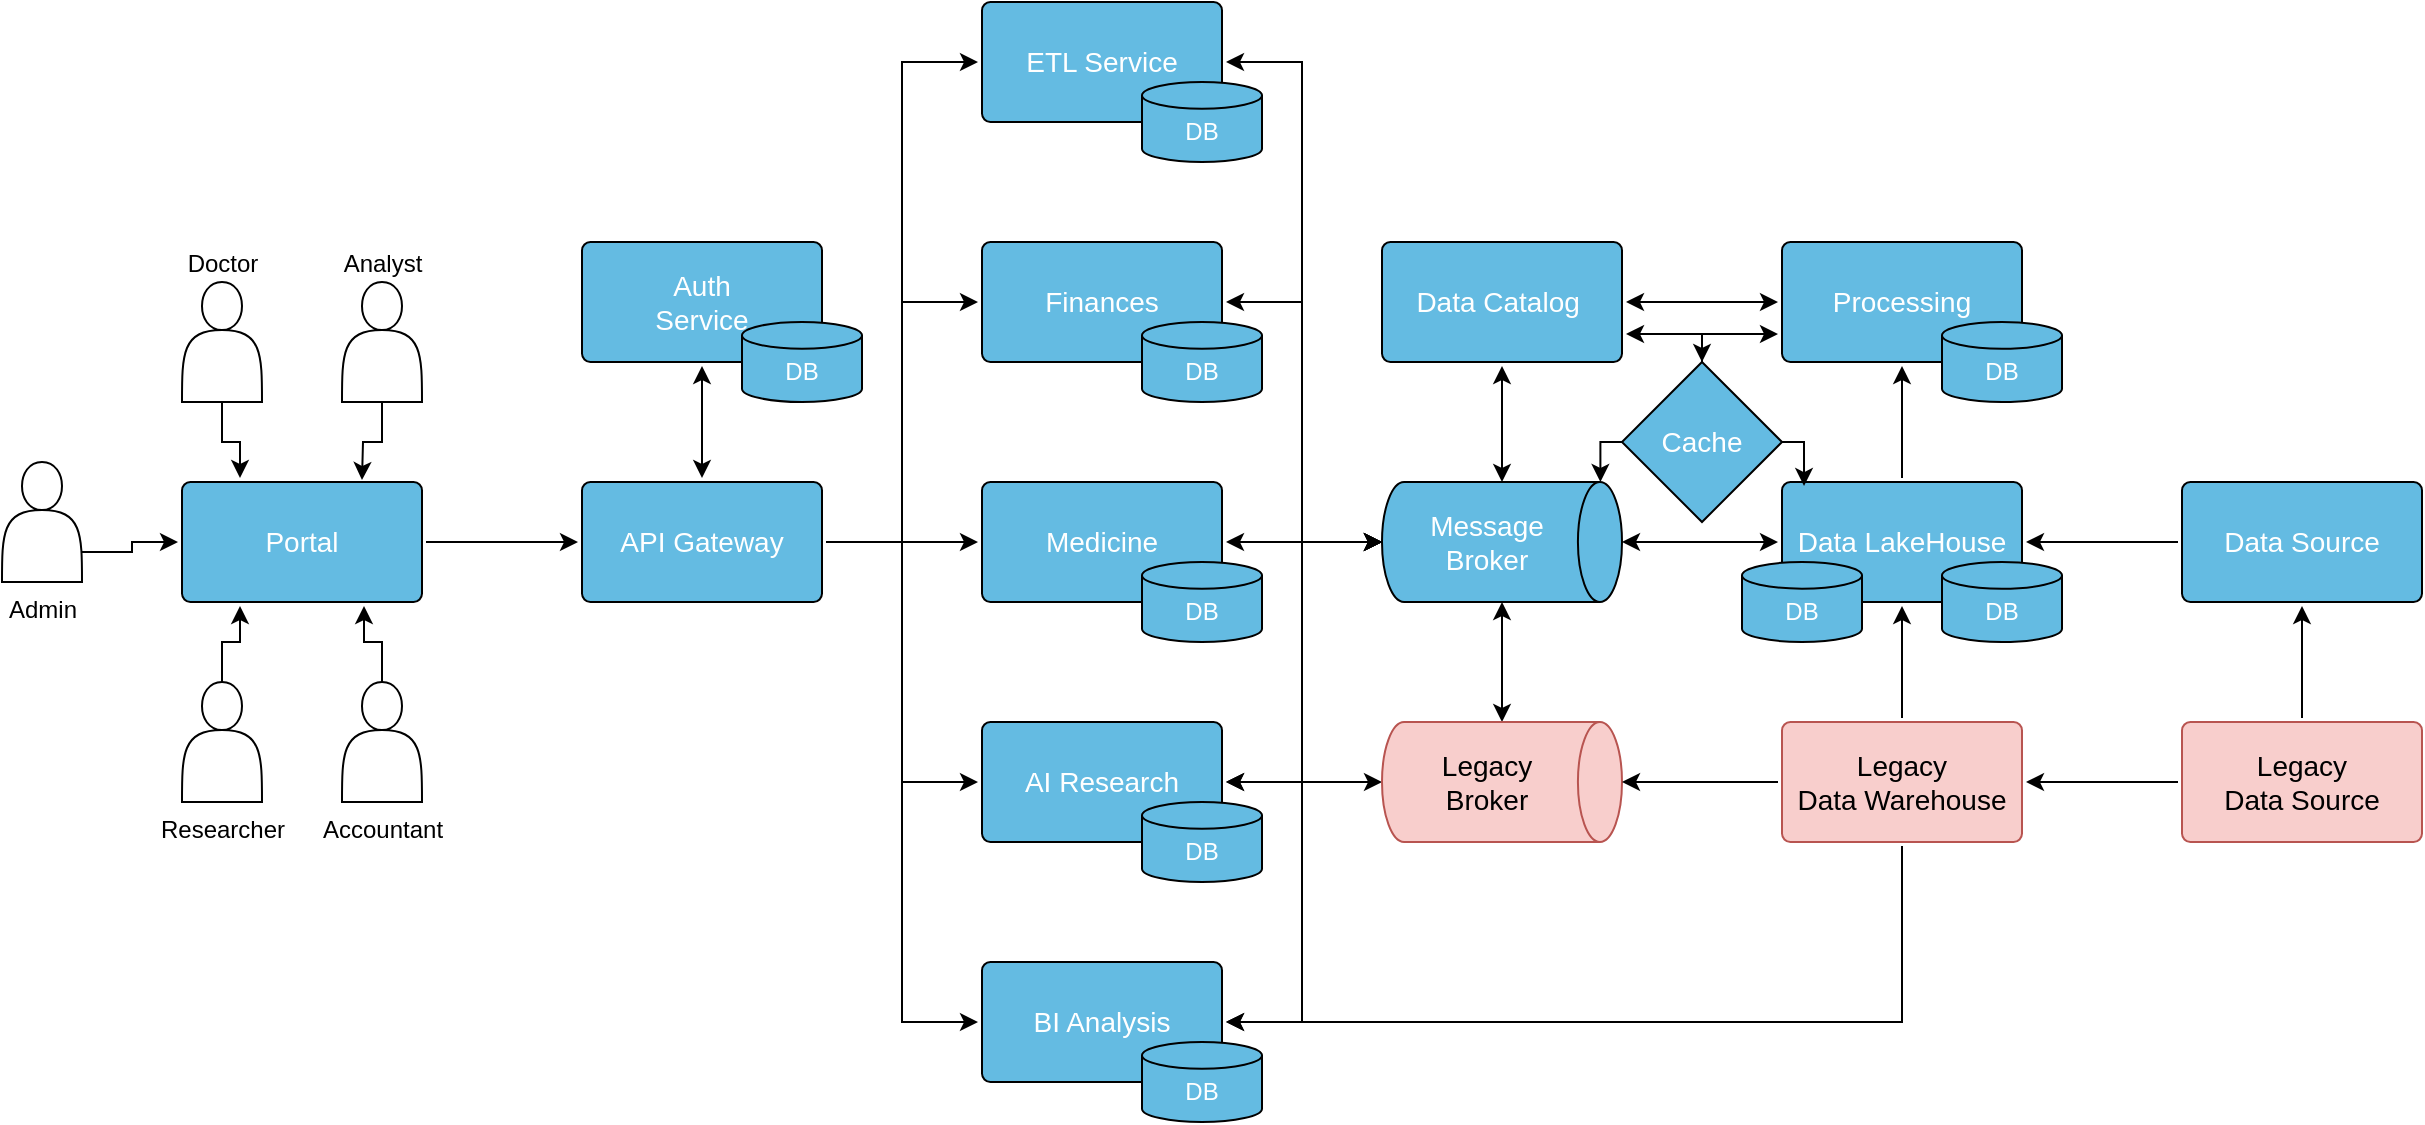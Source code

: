 <mxfile version="27.0.9">
  <diagram id="07fea595-8f29-1299-0266-81d95cde20df" name="Page-1">
    <mxGraphModel dx="2753" dy="943" grid="1" gridSize="10" guides="1" tooltips="1" connect="1" arrows="1" fold="1" page="1" pageScale="1" pageWidth="1169" pageHeight="827" background="#ffffff" math="0" shadow="0">
      <root>
        <mxCell id="0" />
        <mxCell id="1" parent="0" />
        <mxCell id="l2B3auFoWpBK34OkvPuB-30" style="edgeStyle=orthogonalEdgeStyle;rounded=0;orthogonalLoop=1;jettySize=auto;html=1;" edge="1" parent="1" source="l2B3auFoWpBK34OkvPuB-1" target="l2B3auFoWpBK34OkvPuB-5">
          <mxGeometry relative="1" as="geometry" />
        </mxCell>
        <mxCell id="l2B3auFoWpBK34OkvPuB-1" value="Data LakeHouse" style="rounded=1;whiteSpace=wrap;html=1;shadow=0;labelBackgroundColor=none;strokeColor=default;strokeWidth=1;fillColor=#64bbe2;fontFamily=Helvetica;fontSize=14;fontColor=#FFFFFF;align=center;spacing=5;arcSize=7;perimeterSpacing=2;" vertex="1" parent="1">
          <mxGeometry x="-40" y="660" width="120" height="60" as="geometry" />
        </mxCell>
        <mxCell id="l2B3auFoWpBK34OkvPuB-26" style="edgeStyle=orthogonalEdgeStyle;rounded=0;orthogonalLoop=1;jettySize=auto;html=1;" edge="1" parent="1" source="l2B3auFoWpBK34OkvPuB-2" target="l2B3auFoWpBK34OkvPuB-1">
          <mxGeometry relative="1" as="geometry" />
        </mxCell>
        <mxCell id="l2B3auFoWpBK34OkvPuB-2" value="Data Source" style="rounded=1;whiteSpace=wrap;html=1;shadow=0;labelBackgroundColor=none;strokeColor=default;strokeWidth=1;fillColor=#64bbe2;fontFamily=Helvetica;fontSize=14;fontColor=#FFFFFF;align=center;spacing=5;arcSize=7;perimeterSpacing=2;" vertex="1" parent="1">
          <mxGeometry x="160" y="660" width="120" height="60" as="geometry" />
        </mxCell>
        <mxCell id="l2B3auFoWpBK34OkvPuB-35" style="edgeStyle=orthogonalEdgeStyle;rounded=0;orthogonalLoop=1;jettySize=auto;html=1;startArrow=classic;startFill=1;" edge="1" parent="1" source="l2B3auFoWpBK34OkvPuB-3" target="l2B3auFoWpBK34OkvPuB-5">
          <mxGeometry relative="1" as="geometry" />
        </mxCell>
        <mxCell id="l2B3auFoWpBK34OkvPuB-3" value="Data Catalog&amp;nbsp;" style="rounded=1;whiteSpace=wrap;html=1;shadow=0;labelBackgroundColor=none;strokeColor=default;strokeWidth=1;fillColor=#64bbe2;fontFamily=Helvetica;fontSize=14;fontColor=#FFFFFF;align=center;spacing=5;arcSize=7;perimeterSpacing=2;" vertex="1" parent="1">
          <mxGeometry x="-240" y="540" width="120" height="60" as="geometry" />
        </mxCell>
        <mxCell id="l2B3auFoWpBK34OkvPuB-49" style="edgeStyle=orthogonalEdgeStyle;rounded=0;orthogonalLoop=1;jettySize=auto;html=1;entryX=0.5;entryY=1;entryDx=0;entryDy=0;" edge="1" parent="1" source="l2B3auFoWpBK34OkvPuB-4" target="l2B3auFoWpBK34OkvPuB-1">
          <mxGeometry relative="1" as="geometry" />
        </mxCell>
        <mxCell id="l2B3auFoWpBK34OkvPuB-83" style="edgeStyle=orthogonalEdgeStyle;rounded=0;orthogonalLoop=1;jettySize=auto;html=1;entryX=1;entryY=0.5;entryDx=0;entryDy=0;" edge="1" parent="1" source="l2B3auFoWpBK34OkvPuB-4" target="l2B3auFoWpBK34OkvPuB-13">
          <mxGeometry relative="1" as="geometry">
            <Array as="points">
              <mxPoint x="20" y="930" />
            </Array>
          </mxGeometry>
        </mxCell>
        <mxCell id="l2B3auFoWpBK34OkvPuB-4" value="Legacy&lt;div&gt;Data Warehouse&lt;/div&gt;" style="rounded=1;whiteSpace=wrap;html=1;shadow=0;labelBackgroundColor=none;strokeColor=#b85450;strokeWidth=1;fillColor=#f8cecc;fontFamily=Helvetica;fontSize=14;align=center;spacing=5;arcSize=7;perimeterSpacing=2;fontColor=light-dark(#000000,#EDEDED);" vertex="1" parent="1">
          <mxGeometry x="-40" y="780" width="120" height="60" as="geometry" />
        </mxCell>
        <mxCell id="l2B3auFoWpBK34OkvPuB-5" value="Processing" style="rounded=1;whiteSpace=wrap;html=1;shadow=0;labelBackgroundColor=none;strokeColor=default;strokeWidth=1;fillColor=#64bbe2;fontFamily=Helvetica;fontSize=14;fontColor=#FFFFFF;align=center;spacing=5;arcSize=7;perimeterSpacing=2;" vertex="1" parent="1">
          <mxGeometry x="-40" y="540" width="120" height="60" as="geometry" />
        </mxCell>
        <mxCell id="l2B3auFoWpBK34OkvPuB-8" value="Medicine" style="rounded=1;whiteSpace=wrap;html=1;shadow=0;labelBackgroundColor=none;strokeColor=default;strokeWidth=1;fillColor=#64bbe2;fontFamily=Helvetica;fontSize=14;fontColor=#FFFFFF;align=center;spacing=5;arcSize=7;perimeterSpacing=2;" vertex="1" parent="1">
          <mxGeometry x="-440" y="660" width="120" height="60" as="geometry" />
        </mxCell>
        <mxCell id="l2B3auFoWpBK34OkvPuB-52" style="edgeStyle=orthogonalEdgeStyle;rounded=0;orthogonalLoop=1;jettySize=auto;html=1;entryX=0;entryY=0.5;entryDx=0;entryDy=0;" edge="1" parent="1" source="l2B3auFoWpBK34OkvPuB-9" target="l2B3auFoWpBK34OkvPuB-8">
          <mxGeometry relative="1" as="geometry" />
        </mxCell>
        <mxCell id="l2B3auFoWpBK34OkvPuB-53" style="edgeStyle=orthogonalEdgeStyle;rounded=0;orthogonalLoop=1;jettySize=auto;html=1;entryX=0;entryY=0.5;entryDx=0;entryDy=0;" edge="1" parent="1" source="l2B3auFoWpBK34OkvPuB-9" target="l2B3auFoWpBK34OkvPuB-15">
          <mxGeometry relative="1" as="geometry">
            <Array as="points">
              <mxPoint x="-480" y="690" />
              <mxPoint x="-480" y="570" />
            </Array>
          </mxGeometry>
        </mxCell>
        <mxCell id="l2B3auFoWpBK34OkvPuB-54" style="edgeStyle=orthogonalEdgeStyle;rounded=0;orthogonalLoop=1;jettySize=auto;html=1;entryX=0;entryY=0.5;entryDx=0;entryDy=0;" edge="1" parent="1" source="l2B3auFoWpBK34OkvPuB-9" target="l2B3auFoWpBK34OkvPuB-16">
          <mxGeometry relative="1" as="geometry">
            <Array as="points">
              <mxPoint x="-480" y="690" />
              <mxPoint x="-480" y="450" />
            </Array>
          </mxGeometry>
        </mxCell>
        <mxCell id="l2B3auFoWpBK34OkvPuB-55" style="edgeStyle=orthogonalEdgeStyle;rounded=0;orthogonalLoop=1;jettySize=auto;html=1;entryX=0;entryY=0.5;entryDx=0;entryDy=0;" edge="1" parent="1" source="l2B3auFoWpBK34OkvPuB-9" target="l2B3auFoWpBK34OkvPuB-14">
          <mxGeometry relative="1" as="geometry">
            <Array as="points">
              <mxPoint x="-480" y="690" />
              <mxPoint x="-480" y="810" />
            </Array>
          </mxGeometry>
        </mxCell>
        <mxCell id="l2B3auFoWpBK34OkvPuB-56" style="edgeStyle=orthogonalEdgeStyle;rounded=0;orthogonalLoop=1;jettySize=auto;html=1;entryX=0;entryY=0.5;entryDx=0;entryDy=0;" edge="1" parent="1" source="l2B3auFoWpBK34OkvPuB-9" target="l2B3auFoWpBK34OkvPuB-13">
          <mxGeometry relative="1" as="geometry">
            <Array as="points">
              <mxPoint x="-480" y="690" />
              <mxPoint x="-480" y="930" />
            </Array>
          </mxGeometry>
        </mxCell>
        <mxCell id="l2B3auFoWpBK34OkvPuB-58" style="edgeStyle=orthogonalEdgeStyle;rounded=0;orthogonalLoop=1;jettySize=auto;html=1;entryX=0.5;entryY=1;entryDx=0;entryDy=0;startArrow=classic;startFill=1;" edge="1" parent="1" source="l2B3auFoWpBK34OkvPuB-9" target="l2B3auFoWpBK34OkvPuB-57">
          <mxGeometry relative="1" as="geometry" />
        </mxCell>
        <mxCell id="l2B3auFoWpBK34OkvPuB-9" value="API Gateway" style="rounded=1;whiteSpace=wrap;html=1;shadow=0;labelBackgroundColor=none;strokeColor=default;strokeWidth=1;fillColor=#64bbe2;fontFamily=Helvetica;fontSize=14;fontColor=#FFFFFF;align=center;spacing=5;arcSize=7;perimeterSpacing=2;" vertex="1" parent="1">
          <mxGeometry x="-640" y="660" width="120" height="60" as="geometry" />
        </mxCell>
        <mxCell id="l2B3auFoWpBK34OkvPuB-51" style="edgeStyle=orthogonalEdgeStyle;rounded=0;orthogonalLoop=1;jettySize=auto;html=1;" edge="1" parent="1" source="l2B3auFoWpBK34OkvPuB-10" target="l2B3auFoWpBK34OkvPuB-9">
          <mxGeometry relative="1" as="geometry" />
        </mxCell>
        <mxCell id="l2B3auFoWpBK34OkvPuB-10" value="Portal" style="rounded=1;whiteSpace=wrap;html=1;shadow=0;labelBackgroundColor=none;strokeColor=default;strokeWidth=1;fillColor=#64bbe2;fontFamily=Helvetica;fontSize=14;fontColor=#FFFFFF;align=center;spacing=5;arcSize=7;perimeterSpacing=2;" vertex="1" parent="1">
          <mxGeometry x="-840" y="660" width="120" height="60" as="geometry" />
        </mxCell>
        <mxCell id="l2B3auFoWpBK34OkvPuB-28" style="edgeStyle=orthogonalEdgeStyle;rounded=0;orthogonalLoop=1;jettySize=auto;html=1;" edge="1" parent="1" source="l2B3auFoWpBK34OkvPuB-12" target="l2B3auFoWpBK34OkvPuB-4">
          <mxGeometry relative="1" as="geometry" />
        </mxCell>
        <mxCell id="l2B3auFoWpBK34OkvPuB-29" style="edgeStyle=orthogonalEdgeStyle;rounded=0;orthogonalLoop=1;jettySize=auto;html=1;" edge="1" parent="1" source="l2B3auFoWpBK34OkvPuB-12" target="l2B3auFoWpBK34OkvPuB-2">
          <mxGeometry relative="1" as="geometry" />
        </mxCell>
        <mxCell id="l2B3auFoWpBK34OkvPuB-12" value="Legacy&lt;div&gt;Data Source&lt;/div&gt;" style="rounded=1;whiteSpace=wrap;html=1;shadow=0;labelBackgroundColor=none;strokeColor=#b85450;strokeWidth=1;fillColor=#f8cecc;fontFamily=Helvetica;fontSize=14;align=center;spacing=5;arcSize=7;perimeterSpacing=2;" vertex="1" parent="1">
          <mxGeometry x="160" y="780" width="120" height="60" as="geometry" />
        </mxCell>
        <mxCell id="l2B3auFoWpBK34OkvPuB-13" value="BI Analysis" style="rounded=1;whiteSpace=wrap;html=1;shadow=0;labelBackgroundColor=none;strokeColor=default;strokeWidth=1;fillColor=#64bbe2;fontFamily=Helvetica;fontSize=14;fontColor=#FFFFFF;align=center;spacing=5;arcSize=7;perimeterSpacing=2;" vertex="1" parent="1">
          <mxGeometry x="-440" y="900" width="120" height="60" as="geometry" />
        </mxCell>
        <mxCell id="l2B3auFoWpBK34OkvPuB-14" value="AI Research" style="rounded=1;whiteSpace=wrap;html=1;shadow=0;labelBackgroundColor=none;strokeColor=default;strokeWidth=1;fillColor=#64bbe2;fontFamily=Helvetica;fontSize=14;fontColor=#FFFFFF;align=center;spacing=5;arcSize=7;perimeterSpacing=2;" vertex="1" parent="1">
          <mxGeometry x="-440" y="780" width="120" height="60" as="geometry" />
        </mxCell>
        <mxCell id="l2B3auFoWpBK34OkvPuB-15" value="Finances" style="rounded=1;whiteSpace=wrap;html=1;shadow=0;labelBackgroundColor=none;strokeColor=default;strokeWidth=1;fillColor=#64bbe2;fontFamily=Helvetica;fontSize=14;fontColor=#FFFFFF;align=center;spacing=5;arcSize=7;perimeterSpacing=2;" vertex="1" parent="1">
          <mxGeometry x="-440" y="540" width="120" height="60" as="geometry" />
        </mxCell>
        <mxCell id="l2B3auFoWpBK34OkvPuB-16" value="ETL Service" style="rounded=1;whiteSpace=wrap;html=1;shadow=0;labelBackgroundColor=none;strokeColor=default;strokeWidth=1;fillColor=#64bbe2;fontFamily=Helvetica;fontSize=14;fontColor=#FFFFFF;align=center;spacing=5;arcSize=7;perimeterSpacing=2;" vertex="1" parent="1">
          <mxGeometry x="-440" y="420" width="120" height="60" as="geometry" />
        </mxCell>
        <mxCell id="l2B3auFoWpBK34OkvPuB-31" style="edgeStyle=orthogonalEdgeStyle;rounded=0;orthogonalLoop=1;jettySize=auto;html=1;startArrow=classic;startFill=1;" edge="1" parent="1" source="l2B3auFoWpBK34OkvPuB-17" target="l2B3auFoWpBK34OkvPuB-3">
          <mxGeometry relative="1" as="geometry" />
        </mxCell>
        <mxCell id="l2B3auFoWpBK34OkvPuB-32" style="edgeStyle=orthogonalEdgeStyle;rounded=0;orthogonalLoop=1;jettySize=auto;html=1;startArrow=classic;startFill=1;" edge="1" parent="1" source="l2B3auFoWpBK34OkvPuB-17" target="l2B3auFoWpBK34OkvPuB-1">
          <mxGeometry relative="1" as="geometry" />
        </mxCell>
        <mxCell id="l2B3auFoWpBK34OkvPuB-42" style="edgeStyle=orthogonalEdgeStyle;rounded=0;orthogonalLoop=1;jettySize=auto;html=1;startArrow=classic;startFill=1;" edge="1" parent="1" source="l2B3auFoWpBK34OkvPuB-17" target="l2B3auFoWpBK34OkvPuB-8">
          <mxGeometry relative="1" as="geometry" />
        </mxCell>
        <mxCell id="l2B3auFoWpBK34OkvPuB-17" value="&lt;font color=&quot;#ffffff&quot;&gt;&lt;span style=&quot;font-size: 14px;&quot;&gt;Message&lt;/span&gt;&lt;/font&gt;&lt;div&gt;&lt;font color=&quot;#ffffff&quot;&gt;&lt;span style=&quot;font-size: 14px;&quot;&gt;Broker&lt;/span&gt;&lt;/font&gt;&lt;/div&gt;" style="strokeWidth=1;html=1;shape=mxgraph.flowchart.direct_data;whiteSpace=wrap;fillColor=light-dark(#64bbe2, #ededed);spacingRight=15;" vertex="1" parent="1">
          <mxGeometry x="-240" y="660" width="120" height="60" as="geometry" />
        </mxCell>
        <mxCell id="l2B3auFoWpBK34OkvPuB-41" style="edgeStyle=orthogonalEdgeStyle;rounded=0;orthogonalLoop=1;jettySize=auto;html=1;startArrow=classic;startFill=1;" edge="1" parent="1" source="l2B3auFoWpBK34OkvPuB-18" target="l2B3auFoWpBK34OkvPuB-17">
          <mxGeometry relative="1" as="geometry" />
        </mxCell>
        <mxCell id="l2B3auFoWpBK34OkvPuB-48" style="edgeStyle=orthogonalEdgeStyle;rounded=0;orthogonalLoop=1;jettySize=auto;html=1;entryX=1;entryY=0.5;entryDx=0;entryDy=0;startArrow=classic;startFill=1;" edge="1" parent="1" source="l2B3auFoWpBK34OkvPuB-18" target="l2B3auFoWpBK34OkvPuB-14">
          <mxGeometry relative="1" as="geometry" />
        </mxCell>
        <mxCell id="l2B3auFoWpBK34OkvPuB-18" value="&lt;font&gt;&lt;span style=&quot;font-size: 14px;&quot;&gt;Legacy&lt;/span&gt;&lt;/font&gt;&lt;div&gt;&lt;font&gt;&lt;span style=&quot;font-size: 14px;&quot;&gt;Broker&lt;/span&gt;&lt;/font&gt;&lt;/div&gt;" style="strokeWidth=1;html=1;shape=mxgraph.flowchart.direct_data;whiteSpace=wrap;fillColor=#f8cecc;spacingRight=15;strokeColor=#b85450;fontColor=#000000;" vertex="1" parent="1">
          <mxGeometry x="-240" y="780" width="120" height="60" as="geometry" />
        </mxCell>
        <mxCell id="l2B3auFoWpBK34OkvPuB-19" value="&lt;font style=&quot;color: rgb(255, 255, 255);&quot;&gt;DB&lt;/font&gt;" style="strokeWidth=1;html=1;shape=mxgraph.flowchart.database;whiteSpace=wrap;fillColor=light-dark(#64bbe2, #ededed);spacingBottom=-10;" vertex="1" parent="1">
          <mxGeometry x="40" y="580" width="60" height="40" as="geometry" />
        </mxCell>
        <mxCell id="l2B3auFoWpBK34OkvPuB-20" value="&lt;font style=&quot;color: rgb(255, 255, 255);&quot;&gt;DB&lt;/font&gt;" style="strokeWidth=1;html=1;shape=mxgraph.flowchart.database;whiteSpace=wrap;fillColor=light-dark(#64bbe2, #ededed);spacingBottom=-10;" vertex="1" parent="1">
          <mxGeometry x="-360" y="940" width="60" height="40" as="geometry" />
        </mxCell>
        <mxCell id="l2B3auFoWpBK34OkvPuB-21" value="&lt;font style=&quot;color: rgb(255, 255, 255);&quot;&gt;DB&lt;/font&gt;" style="strokeWidth=1;html=1;shape=mxgraph.flowchart.database;whiteSpace=wrap;fillColor=light-dark(#64bbe2, #ededed);spacingBottom=-10;" vertex="1" parent="1">
          <mxGeometry x="-360" y="820" width="60" height="40" as="geometry" />
        </mxCell>
        <mxCell id="l2B3auFoWpBK34OkvPuB-22" value="&lt;font style=&quot;color: rgb(255, 255, 255);&quot;&gt;DB&lt;/font&gt;" style="strokeWidth=1;html=1;shape=mxgraph.flowchart.database;whiteSpace=wrap;fillColor=light-dark(#64bbe2, #ededed);spacingBottom=-10;" vertex="1" parent="1">
          <mxGeometry x="-360" y="700" width="60" height="40" as="geometry" />
        </mxCell>
        <mxCell id="l2B3auFoWpBK34OkvPuB-23" value="&lt;font style=&quot;color: rgb(255, 255, 255);&quot;&gt;DB&lt;/font&gt;" style="strokeWidth=1;html=1;shape=mxgraph.flowchart.database;whiteSpace=wrap;fillColor=light-dark(#64bbe2, #ededed);spacingBottom=-10;" vertex="1" parent="1">
          <mxGeometry x="-360" y="580" width="60" height="40" as="geometry" />
        </mxCell>
        <mxCell id="l2B3auFoWpBK34OkvPuB-24" value="&lt;font style=&quot;color: rgb(255, 255, 255);&quot;&gt;DB&lt;/font&gt;" style="strokeWidth=1;html=1;shape=mxgraph.flowchart.database;whiteSpace=wrap;fillColor=light-dark(#64bbe2, #ededed);spacingBottom=-10;" vertex="1" parent="1">
          <mxGeometry x="-360" y="460" width="60" height="40" as="geometry" />
        </mxCell>
        <mxCell id="l2B3auFoWpBK34OkvPuB-34" style="edgeStyle=orthogonalEdgeStyle;rounded=0;orthogonalLoop=1;jettySize=auto;html=1;exitX=1;exitY=0.5;exitDx=0;exitDy=0;exitPerimeter=0;entryX=0.105;entryY=0.063;entryDx=0;entryDy=0;entryPerimeter=0;" edge="1" parent="1" source="l2B3auFoWpBK34OkvPuB-25" target="l2B3auFoWpBK34OkvPuB-1">
          <mxGeometry relative="1" as="geometry" />
        </mxCell>
        <mxCell id="l2B3auFoWpBK34OkvPuB-36" style="edgeStyle=orthogonalEdgeStyle;rounded=0;orthogonalLoop=1;jettySize=auto;html=1;exitX=0.5;exitY=0;exitDx=0;exitDy=0;exitPerimeter=0;entryX=0;entryY=0.75;entryDx=0;entryDy=0;startArrow=classic;startFill=1;" edge="1" parent="1" source="l2B3auFoWpBK34OkvPuB-25" target="l2B3auFoWpBK34OkvPuB-5">
          <mxGeometry relative="1" as="geometry">
            <Array as="points">
              <mxPoint x="-80" y="586" />
            </Array>
          </mxGeometry>
        </mxCell>
        <mxCell id="l2B3auFoWpBK34OkvPuB-37" style="edgeStyle=orthogonalEdgeStyle;rounded=0;orthogonalLoop=1;jettySize=auto;html=1;exitX=0.5;exitY=0;exitDx=0;exitDy=0;exitPerimeter=0;entryX=1;entryY=0.75;entryDx=0;entryDy=0;" edge="1" parent="1" source="l2B3auFoWpBK34OkvPuB-25" target="l2B3auFoWpBK34OkvPuB-3">
          <mxGeometry relative="1" as="geometry">
            <Array as="points">
              <mxPoint x="-80" y="586" />
            </Array>
          </mxGeometry>
        </mxCell>
        <mxCell id="l2B3auFoWpBK34OkvPuB-25" value="&lt;div style=&quot;color: rgb(255, 255, 255); font-size: 14px;&quot;&gt;Cache&lt;/div&gt;" style="strokeWidth=1;html=1;shape=mxgraph.flowchart.decision;whiteSpace=wrap;fillColor=light-dark(#64bbe2, #ededed);" vertex="1" parent="1">
          <mxGeometry x="-120" y="600" width="80" height="80" as="geometry" />
        </mxCell>
        <mxCell id="l2B3auFoWpBK34OkvPuB-33" style="edgeStyle=orthogonalEdgeStyle;rounded=0;orthogonalLoop=1;jettySize=auto;html=1;entryX=0.91;entryY=0;entryDx=0;entryDy=0;entryPerimeter=0;exitX=0;exitY=0.5;exitDx=0;exitDy=0;exitPerimeter=0;" edge="1" parent="1" source="l2B3auFoWpBK34OkvPuB-25" target="l2B3auFoWpBK34OkvPuB-17">
          <mxGeometry relative="1" as="geometry" />
        </mxCell>
        <mxCell id="l2B3auFoWpBK34OkvPuB-40" style="edgeStyle=orthogonalEdgeStyle;rounded=0;orthogonalLoop=1;jettySize=auto;html=1;entryX=1;entryY=0.5;entryDx=0;entryDy=0;entryPerimeter=0;" edge="1" parent="1" source="l2B3auFoWpBK34OkvPuB-4" target="l2B3auFoWpBK34OkvPuB-18">
          <mxGeometry relative="1" as="geometry" />
        </mxCell>
        <mxCell id="l2B3auFoWpBK34OkvPuB-44" style="edgeStyle=orthogonalEdgeStyle;rounded=0;orthogonalLoop=1;jettySize=auto;html=1;entryX=0;entryY=0.5;entryDx=0;entryDy=0;entryPerimeter=0;startArrow=classic;startFill=1;" edge="1" parent="1" source="l2B3auFoWpBK34OkvPuB-15" target="l2B3auFoWpBK34OkvPuB-17">
          <mxGeometry relative="1" as="geometry" />
        </mxCell>
        <mxCell id="l2B3auFoWpBK34OkvPuB-45" style="edgeStyle=orthogonalEdgeStyle;rounded=0;orthogonalLoop=1;jettySize=auto;html=1;entryX=0;entryY=0.5;entryDx=0;entryDy=0;entryPerimeter=0;startArrow=classic;startFill=1;" edge="1" parent="1" source="l2B3auFoWpBK34OkvPuB-16" target="l2B3auFoWpBK34OkvPuB-17">
          <mxGeometry relative="1" as="geometry" />
        </mxCell>
        <mxCell id="l2B3auFoWpBK34OkvPuB-46" style="edgeStyle=orthogonalEdgeStyle;rounded=0;orthogonalLoop=1;jettySize=auto;html=1;entryX=0;entryY=0.5;entryDx=0;entryDy=0;entryPerimeter=0;startArrow=classic;startFill=1;" edge="1" parent="1" source="l2B3auFoWpBK34OkvPuB-14" target="l2B3auFoWpBK34OkvPuB-17">
          <mxGeometry relative="1" as="geometry" />
        </mxCell>
        <mxCell id="l2B3auFoWpBK34OkvPuB-47" style="edgeStyle=orthogonalEdgeStyle;rounded=0;orthogonalLoop=1;jettySize=auto;html=1;entryX=0;entryY=0.5;entryDx=0;entryDy=0;entryPerimeter=0;startArrow=classic;startFill=1;" edge="1" parent="1" source="l2B3auFoWpBK34OkvPuB-13" target="l2B3auFoWpBK34OkvPuB-17">
          <mxGeometry relative="1" as="geometry" />
        </mxCell>
        <mxCell id="l2B3auFoWpBK34OkvPuB-57" value="Auth&lt;div&gt;Service&lt;/div&gt;" style="rounded=1;whiteSpace=wrap;html=1;shadow=0;labelBackgroundColor=none;strokeColor=default;strokeWidth=1;fillColor=#64bbe2;fontFamily=Helvetica;fontSize=14;fontColor=#FFFFFF;align=center;spacing=5;arcSize=7;perimeterSpacing=2;" vertex="1" parent="1">
          <mxGeometry x="-640" y="540" width="120" height="60" as="geometry" />
        </mxCell>
        <mxCell id="l2B3auFoWpBK34OkvPuB-59" value="&lt;font style=&quot;color: rgb(255, 255, 255);&quot;&gt;DB&lt;/font&gt;" style="strokeWidth=1;html=1;shape=mxgraph.flowchart.database;whiteSpace=wrap;fillColor=light-dark(#64bbe2, #ededed);spacingBottom=-10;" vertex="1" parent="1">
          <mxGeometry x="-560" y="580" width="60" height="40" as="geometry" />
        </mxCell>
        <mxCell id="l2B3auFoWpBK34OkvPuB-60" value="&lt;font style=&quot;color: rgb(255, 255, 255);&quot;&gt;DB&lt;/font&gt;" style="strokeWidth=1;html=1;shape=mxgraph.flowchart.database;whiteSpace=wrap;fillColor=light-dark(#64bbe2, #ededed);spacingBottom=-10;" vertex="1" parent="1">
          <mxGeometry x="40" y="700" width="60" height="40" as="geometry" />
        </mxCell>
        <mxCell id="l2B3auFoWpBK34OkvPuB-61" value="&lt;font style=&quot;color: rgb(255, 255, 255);&quot;&gt;DB&lt;/font&gt;" style="strokeWidth=1;html=1;shape=mxgraph.flowchart.database;whiteSpace=wrap;fillColor=light-dark(#64bbe2, #ededed);spacingBottom=-10;" vertex="1" parent="1">
          <mxGeometry x="-60" y="700" width="60" height="40" as="geometry" />
        </mxCell>
        <mxCell id="l2B3auFoWpBK34OkvPuB-69" style="edgeStyle=orthogonalEdgeStyle;rounded=0;orthogonalLoop=1;jettySize=auto;html=1;entryX=0.75;entryY=1;entryDx=0;entryDy=0;" edge="1" parent="1" source="l2B3auFoWpBK34OkvPuB-62" target="l2B3auFoWpBK34OkvPuB-10">
          <mxGeometry relative="1" as="geometry" />
        </mxCell>
        <mxCell id="l2B3auFoWpBK34OkvPuB-62" value="Accountant" style="shape=actor;html=1;labelPosition=center;verticalLabelPosition=bottom;align=center;verticalAlign=top;" vertex="1" parent="1">
          <mxGeometry x="-760" y="760" width="40" height="60" as="geometry" />
        </mxCell>
        <mxCell id="l2B3auFoWpBK34OkvPuB-70" style="edgeStyle=orthogonalEdgeStyle;rounded=0;orthogonalLoop=1;jettySize=auto;html=1;entryX=0.25;entryY=1;entryDx=0;entryDy=0;" edge="1" parent="1" source="l2B3auFoWpBK34OkvPuB-63" target="l2B3auFoWpBK34OkvPuB-10">
          <mxGeometry relative="1" as="geometry" />
        </mxCell>
        <mxCell id="l2B3auFoWpBK34OkvPuB-63" value="Researcher" style="shape=actor;html=1;labelPosition=center;verticalLabelPosition=bottom;align=center;verticalAlign=top;" vertex="1" parent="1">
          <mxGeometry x="-840" y="760" width="40" height="60" as="geometry" />
        </mxCell>
        <mxCell id="l2B3auFoWpBK34OkvPuB-64" value="Doctor" style="shape=actor;html=1;labelPosition=center;verticalLabelPosition=top;align=center;verticalAlign=bottom;" vertex="1" parent="1">
          <mxGeometry x="-840" y="560" width="40" height="60" as="geometry" />
        </mxCell>
        <mxCell id="l2B3auFoWpBK34OkvPuB-65" value="Analyst" style="shape=actor;html=1;labelPosition=center;verticalLabelPosition=top;align=center;verticalAlign=bottom;" vertex="1" parent="1">
          <mxGeometry x="-760" y="560" width="40" height="60" as="geometry" />
        </mxCell>
        <mxCell id="l2B3auFoWpBK34OkvPuB-72" style="edgeStyle=orthogonalEdgeStyle;rounded=0;orthogonalLoop=1;jettySize=auto;html=1;exitX=1;exitY=0.75;exitDx=0;exitDy=0;entryX=0;entryY=0.5;entryDx=0;entryDy=0;" edge="1" parent="1" source="l2B3auFoWpBK34OkvPuB-66" target="l2B3auFoWpBK34OkvPuB-10">
          <mxGeometry relative="1" as="geometry" />
        </mxCell>
        <mxCell id="l2B3auFoWpBK34OkvPuB-66" value="Admin" style="shape=actor;html=1;labelPosition=center;verticalLabelPosition=bottom;align=center;verticalAlign=top;" vertex="1" parent="1">
          <mxGeometry x="-930" y="650" width="40" height="60" as="geometry" />
        </mxCell>
        <mxCell id="l2B3auFoWpBK34OkvPuB-67" style="edgeStyle=orthogonalEdgeStyle;rounded=0;orthogonalLoop=1;jettySize=auto;html=1;" edge="1" parent="1" source="l2B3auFoWpBK34OkvPuB-65">
          <mxGeometry relative="1" as="geometry">
            <mxPoint x="-750" y="659" as="targetPoint" />
          </mxGeometry>
        </mxCell>
        <mxCell id="l2B3auFoWpBK34OkvPuB-68" style="edgeStyle=orthogonalEdgeStyle;rounded=0;orthogonalLoop=1;jettySize=auto;html=1;entryX=0.25;entryY=0;entryDx=0;entryDy=0;" edge="1" parent="1" source="l2B3auFoWpBK34OkvPuB-64" target="l2B3auFoWpBK34OkvPuB-10">
          <mxGeometry relative="1" as="geometry" />
        </mxCell>
      </root>
    </mxGraphModel>
  </diagram>
</mxfile>
